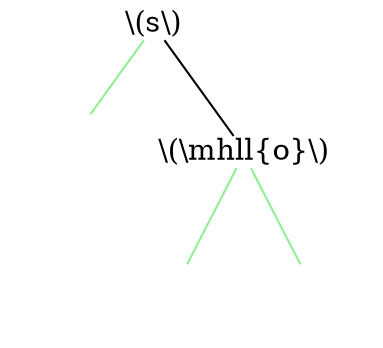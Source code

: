 graph {
	size="4,4"
	0 [label="\\(s\\)" shape=plain]
	1 [label="" shape=none]
	0 -- 1 [color=lightgreen]
	2 [label="\\(\\mhll{o}\\)" shape=plain]
	0 -- 2
	3 [label="" shape=none]
	2 -- 3 [color=lightgreen]
	4 [label="" shape=none]
	2 -- 4 [color=lightgreen]
}
